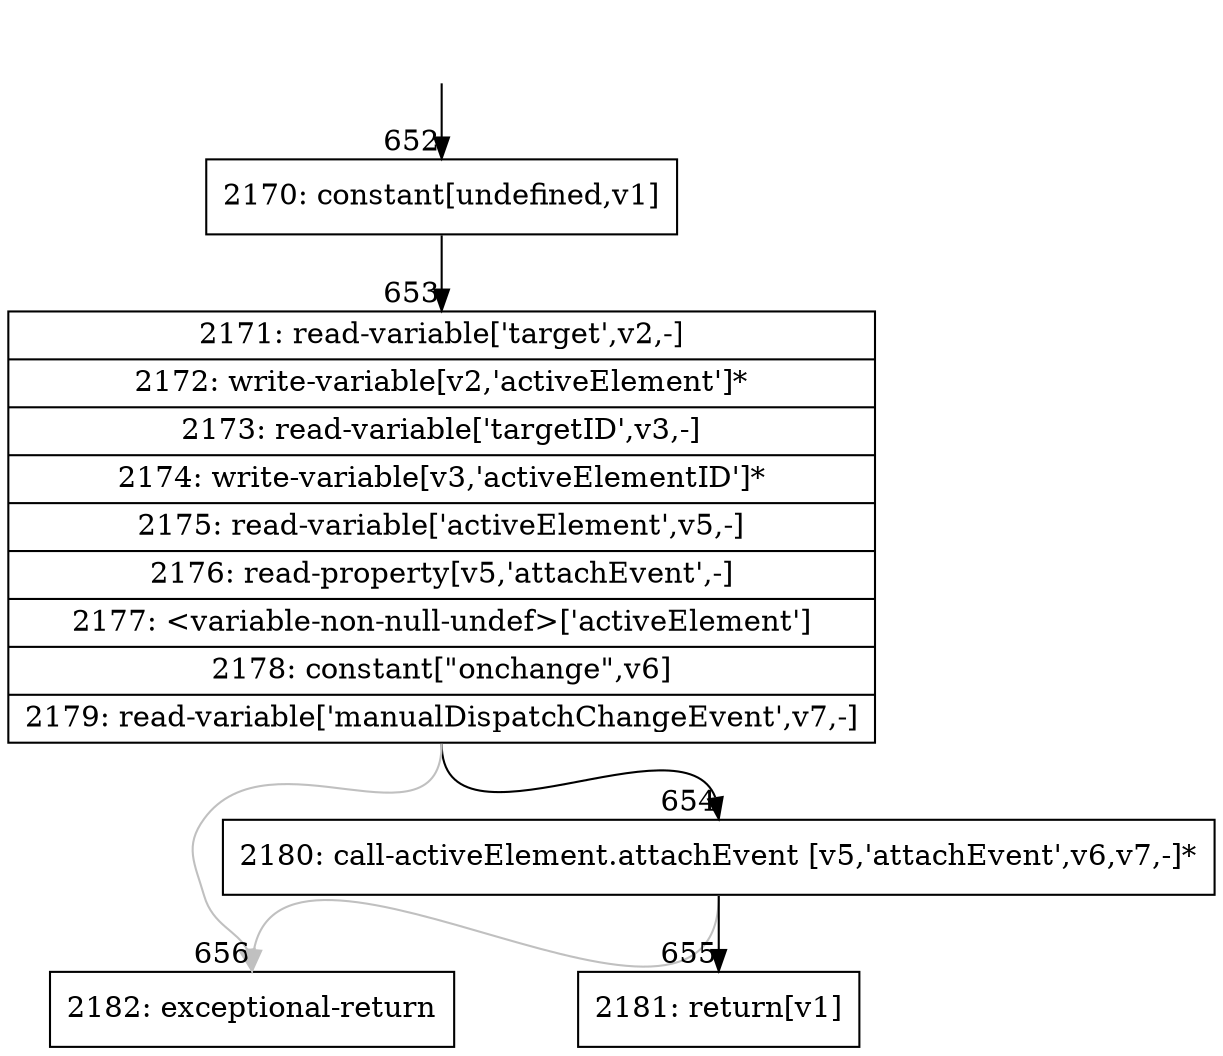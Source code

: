 digraph {
rankdir="TD"
BB_entry45[shape=none,label=""];
BB_entry45 -> BB652 [tailport=s, headport=n, headlabel="    652"]
BB652 [shape=record label="{2170: constant[undefined,v1]}" ] 
BB652 -> BB653 [tailport=s, headport=n, headlabel="      653"]
BB653 [shape=record label="{2171: read-variable['target',v2,-]|2172: write-variable[v2,'activeElement']*|2173: read-variable['targetID',v3,-]|2174: write-variable[v3,'activeElementID']*|2175: read-variable['activeElement',v5,-]|2176: read-property[v5,'attachEvent',-]|2177: \<variable-non-null-undef\>['activeElement']|2178: constant[\"onchange\",v6]|2179: read-variable['manualDispatchChangeEvent',v7,-]}" ] 
BB653 -> BB654 [tailport=s, headport=n, headlabel="      654"]
BB653 -> BB656 [tailport=s, headport=n, color=gray, headlabel="      656"]
BB654 [shape=record label="{2180: call-activeElement.attachEvent [v5,'attachEvent',v6,v7,-]*}" ] 
BB654 -> BB655 [tailport=s, headport=n, headlabel="      655"]
BB654 -> BB656 [tailport=s, headport=n, color=gray]
BB655 [shape=record label="{2181: return[v1]}" ] 
BB656 [shape=record label="{2182: exceptional-return}" ] 
//#$~ 1181
}
